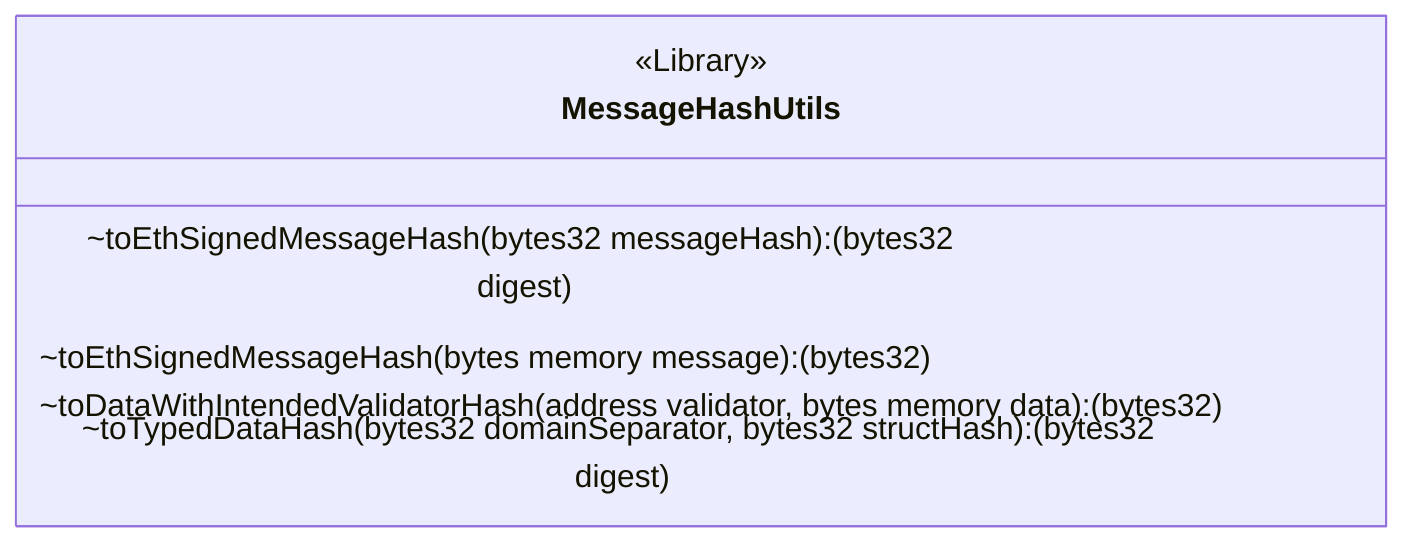 classDiagram
  %% 521:3235:1
  class MessageHashUtils {
    <<Library>>
    ~toEthSignedMessageHash(bytes32 messageHash): (bytes32 digest)
    ~toEthSignedMessageHash(bytes memory message): (bytes32)
    ~toDataWithIntendedValidatorHash(address validator, bytes memory data): (bytes32)
    ~toTypedDataHash(bytes32 domainSeparator, bytes32 structHash): (bytes32 digest)
  }